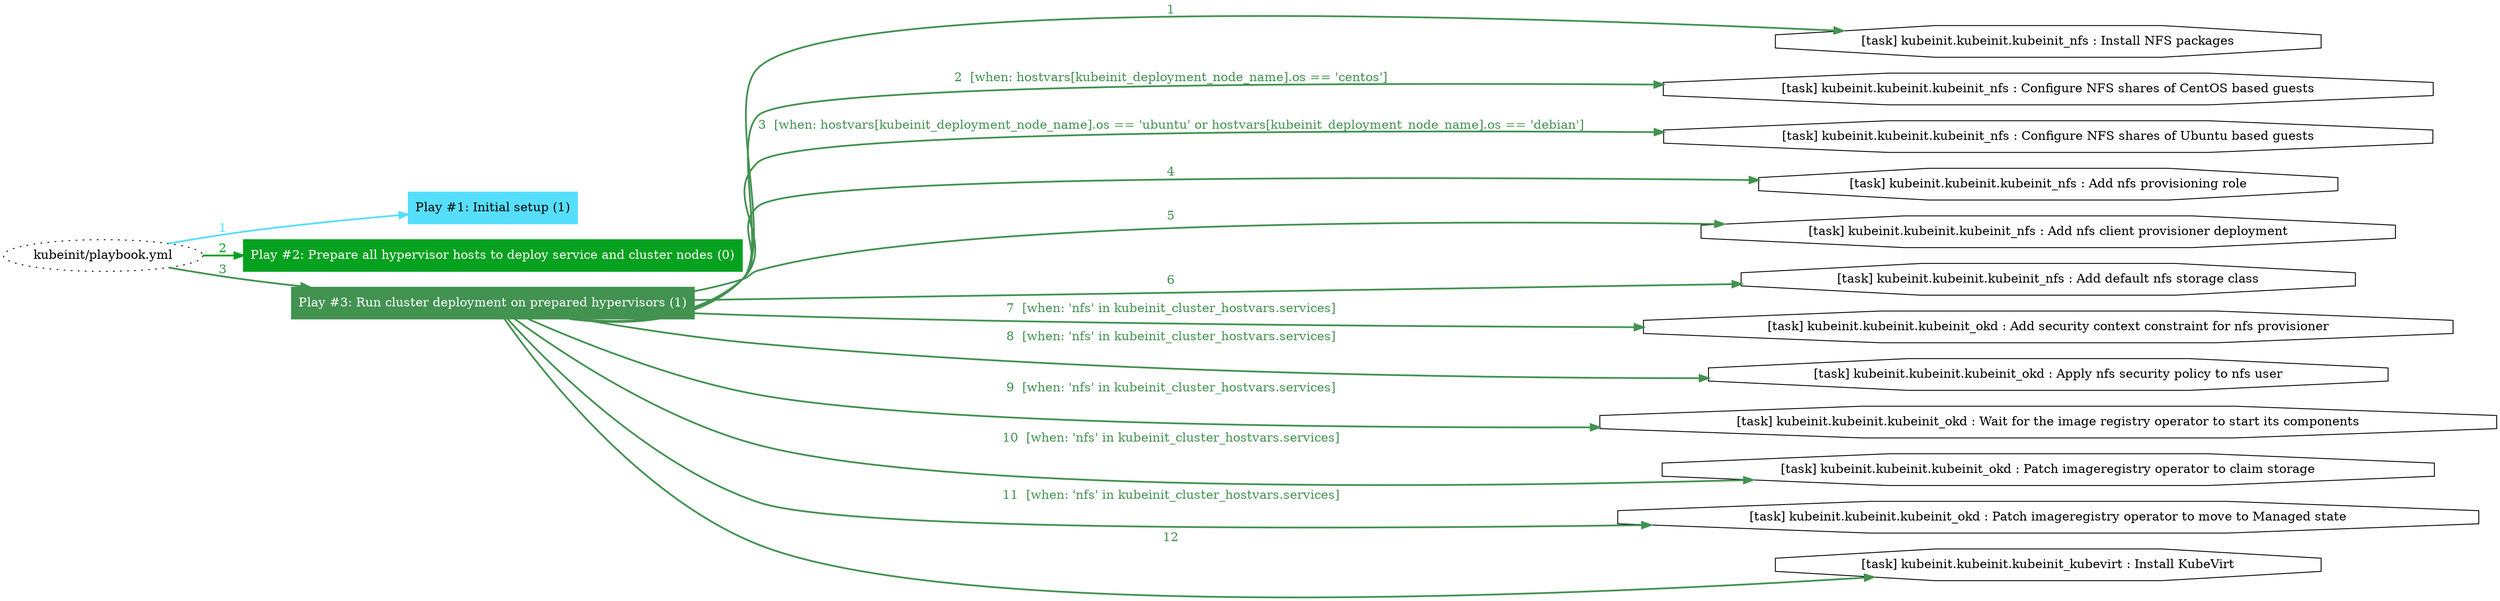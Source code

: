 digraph "kubeinit/playbook.yml "{
	graph [concentrate=true ordering=in rankdir=LR ratio=fill]
	edge [esep=5 sep=10]
	"kubeinit/playbook.yml" [id=root_node style=dotted]
	subgraph "Play #1: Initial setup (1) "{
		"Play #1: Initial setup (1)" [color="#55dffd" fontcolor="#000000" id="play_bf24b66f-52c5-441b-b3ed-548a452882e7" shape=box style=filled tooltip=localhost]
		"kubeinit/playbook.yml" -> "Play #1: Initial setup (1)" [label=1 color="#55dffd" fontcolor="#55dffd" id="edge_8843313c-8b65-4bc9-a34c-d5e6d2b8d340" style=bold]
	}
	subgraph "Play #2: Prepare all hypervisor hosts to deploy service and cluster nodes (0) "{
		"Play #2: Prepare all hypervisor hosts to deploy service and cluster nodes (0)" [color="#05a21f" fontcolor="#ffffff" id="play_987c29b0-b717-4069-9654-92d043dd2ebe" shape=box style=filled tooltip=""]
		"kubeinit/playbook.yml" -> "Play #2: Prepare all hypervisor hosts to deploy service and cluster nodes (0)" [label=2 color="#05a21f" fontcolor="#05a21f" id="edge_a975dc10-36ec-4dcc-af2d-39d225121f9e" style=bold]
	}
	subgraph "Play #3: Run cluster deployment on prepared hypervisors (1) "{
		"Play #3: Run cluster deployment on prepared hypervisors (1)" [color="#429250" fontcolor="#ffffff" id="play_9cf694e6-ff60-4a06-bba3-484f3eb0a0e1" shape=box style=filled tooltip=localhost]
		"kubeinit/playbook.yml" -> "Play #3: Run cluster deployment on prepared hypervisors (1)" [label=3 color="#429250" fontcolor="#429250" id="edge_52a50cf2-95bb-48de-835a-be88ea283419" style=bold]
		"task_c9378529-a069-4f9b-935f-24ba0e88c38e" [label="[task] kubeinit.kubeinit.kubeinit_nfs : Install NFS packages" id="task_c9378529-a069-4f9b-935f-24ba0e88c38e" shape=octagon tooltip="[task] kubeinit.kubeinit.kubeinit_nfs : Install NFS packages"]
		"Play #3: Run cluster deployment on prepared hypervisors (1)" -> "task_c9378529-a069-4f9b-935f-24ba0e88c38e" [label=1 color="#429250" fontcolor="#429250" id="edge_057ab91a-0ad3-4c5f-aee7-a2c89bc40221" style=bold]
		"task_3af2a2fe-42ce-4bdf-9737-8865c4e2ae54" [label="[task] kubeinit.kubeinit.kubeinit_nfs : Configure NFS shares of CentOS based guests" id="task_3af2a2fe-42ce-4bdf-9737-8865c4e2ae54" shape=octagon tooltip="[task] kubeinit.kubeinit.kubeinit_nfs : Configure NFS shares of CentOS based guests"]
		"Play #3: Run cluster deployment on prepared hypervisors (1)" -> "task_3af2a2fe-42ce-4bdf-9737-8865c4e2ae54" [label="2  [when: hostvars[kubeinit_deployment_node_name].os == 'centos']" color="#429250" fontcolor="#429250" id="edge_8f825e59-14ad-4f73-bdcf-4a3eb1b85324" style=bold]
		"task_7b2f079b-a8bd-417e-81cd-82ab63175916" [label="[task] kubeinit.kubeinit.kubeinit_nfs : Configure NFS shares of Ubuntu based guests" id="task_7b2f079b-a8bd-417e-81cd-82ab63175916" shape=octagon tooltip="[task] kubeinit.kubeinit.kubeinit_nfs : Configure NFS shares of Ubuntu based guests"]
		"Play #3: Run cluster deployment on prepared hypervisors (1)" -> "task_7b2f079b-a8bd-417e-81cd-82ab63175916" [label="3  [when: hostvars[kubeinit_deployment_node_name].os == 'ubuntu' or hostvars[kubeinit_deployment_node_name].os == 'debian']" color="#429250" fontcolor="#429250" id="edge_3541e030-b7ad-45e0-97f2-622c64b1bb3d" style=bold]
		"task_604e211b-6c44-47c9-a18a-7fe86a2f6c2c" [label="[task] kubeinit.kubeinit.kubeinit_nfs : Add nfs provisioning role" id="task_604e211b-6c44-47c9-a18a-7fe86a2f6c2c" shape=octagon tooltip="[task] kubeinit.kubeinit.kubeinit_nfs : Add nfs provisioning role"]
		"Play #3: Run cluster deployment on prepared hypervisors (1)" -> "task_604e211b-6c44-47c9-a18a-7fe86a2f6c2c" [label=4 color="#429250" fontcolor="#429250" id="edge_89de6ea6-2c3d-4404-b714-a66998a9fe50" style=bold]
		"task_6dd47cb3-1ea5-4f73-aa7c-dcad9855b9d6" [label="[task] kubeinit.kubeinit.kubeinit_nfs : Add nfs client provisioner deployment" id="task_6dd47cb3-1ea5-4f73-aa7c-dcad9855b9d6" shape=octagon tooltip="[task] kubeinit.kubeinit.kubeinit_nfs : Add nfs client provisioner deployment"]
		"Play #3: Run cluster deployment on prepared hypervisors (1)" -> "task_6dd47cb3-1ea5-4f73-aa7c-dcad9855b9d6" [label=5 color="#429250" fontcolor="#429250" id="edge_465fc9a0-fa08-4f47-9f57-08d265c38082" style=bold]
		"task_d29bc5ec-8e78-469e-a55e-e6db1f380e54" [label="[task] kubeinit.kubeinit.kubeinit_nfs : Add default nfs storage class" id="task_d29bc5ec-8e78-469e-a55e-e6db1f380e54" shape=octagon tooltip="[task] kubeinit.kubeinit.kubeinit_nfs : Add default nfs storage class"]
		"Play #3: Run cluster deployment on prepared hypervisors (1)" -> "task_d29bc5ec-8e78-469e-a55e-e6db1f380e54" [label=6 color="#429250" fontcolor="#429250" id="edge_a44c01fe-192b-42af-a3a6-50daf76446f2" style=bold]
		"task_c7f31b33-233c-45f7-8b76-163100365483" [label="[task] kubeinit.kubeinit.kubeinit_okd : Add security context constraint for nfs provisioner" id="task_c7f31b33-233c-45f7-8b76-163100365483" shape=octagon tooltip="[task] kubeinit.kubeinit.kubeinit_okd : Add security context constraint for nfs provisioner"]
		"Play #3: Run cluster deployment on prepared hypervisors (1)" -> "task_c7f31b33-233c-45f7-8b76-163100365483" [label="7  [when: 'nfs' in kubeinit_cluster_hostvars.services]" color="#429250" fontcolor="#429250" id="edge_674f1ee3-c13c-4c46-b28b-f90eaa7a44a1" style=bold]
		"task_2f6dfa98-a4c8-4ccd-b9a4-4de35b034ce0" [label="[task] kubeinit.kubeinit.kubeinit_okd : Apply nfs security policy to nfs user" id="task_2f6dfa98-a4c8-4ccd-b9a4-4de35b034ce0" shape=octagon tooltip="[task] kubeinit.kubeinit.kubeinit_okd : Apply nfs security policy to nfs user"]
		"Play #3: Run cluster deployment on prepared hypervisors (1)" -> "task_2f6dfa98-a4c8-4ccd-b9a4-4de35b034ce0" [label="8  [when: 'nfs' in kubeinit_cluster_hostvars.services]" color="#429250" fontcolor="#429250" id="edge_38ec6423-ba5b-403e-9cba-ef9660278b2a" style=bold]
		"task_dcad048b-f832-4677-b48a-0e59a08aa1f5" [label="[task] kubeinit.kubeinit.kubeinit_okd : Wait for the image registry operator to start its components" id="task_dcad048b-f832-4677-b48a-0e59a08aa1f5" shape=octagon tooltip="[task] kubeinit.kubeinit.kubeinit_okd : Wait for the image registry operator to start its components"]
		"Play #3: Run cluster deployment on prepared hypervisors (1)" -> "task_dcad048b-f832-4677-b48a-0e59a08aa1f5" [label="9  [when: 'nfs' in kubeinit_cluster_hostvars.services]" color="#429250" fontcolor="#429250" id="edge_5c4824c7-dd39-4ab1-9a6f-17a7af8be945" style=bold]
		"task_a82c37e4-5fe0-4dde-8c4f-b4f03c6a3f21" [label="[task] kubeinit.kubeinit.kubeinit_okd : Patch imageregistry operator to claim storage" id="task_a82c37e4-5fe0-4dde-8c4f-b4f03c6a3f21" shape=octagon tooltip="[task] kubeinit.kubeinit.kubeinit_okd : Patch imageregistry operator to claim storage"]
		"Play #3: Run cluster deployment on prepared hypervisors (1)" -> "task_a82c37e4-5fe0-4dde-8c4f-b4f03c6a3f21" [label="10  [when: 'nfs' in kubeinit_cluster_hostvars.services]" color="#429250" fontcolor="#429250" id="edge_3b02a4ec-ca9f-48f8-9946-d99b74c2aaf0" style=bold]
		"task_ce0e0cc3-2261-4379-ac6f-e338adb0dee4" [label="[task] kubeinit.kubeinit.kubeinit_okd : Patch imageregistry operator to move to Managed state" id="task_ce0e0cc3-2261-4379-ac6f-e338adb0dee4" shape=octagon tooltip="[task] kubeinit.kubeinit.kubeinit_okd : Patch imageregistry operator to move to Managed state"]
		"Play #3: Run cluster deployment on prepared hypervisors (1)" -> "task_ce0e0cc3-2261-4379-ac6f-e338adb0dee4" [label="11  [when: 'nfs' in kubeinit_cluster_hostvars.services]" color="#429250" fontcolor="#429250" id="edge_66585a55-a98b-4e7e-8133-34af2964394d" style=bold]
		"task_abb6e281-1625-4ce3-9309-7f6684f41eb5" [label="[task] kubeinit.kubeinit.kubeinit_kubevirt : Install KubeVirt" id="task_abb6e281-1625-4ce3-9309-7f6684f41eb5" shape=octagon tooltip="[task] kubeinit.kubeinit.kubeinit_kubevirt : Install KubeVirt"]
		"Play #3: Run cluster deployment on prepared hypervisors (1)" -> "task_abb6e281-1625-4ce3-9309-7f6684f41eb5" [label=12 color="#429250" fontcolor="#429250" id="edge_7b24dc70-0e57-4130-8e5b-788ea5c3bced" style=bold]
	}
}
